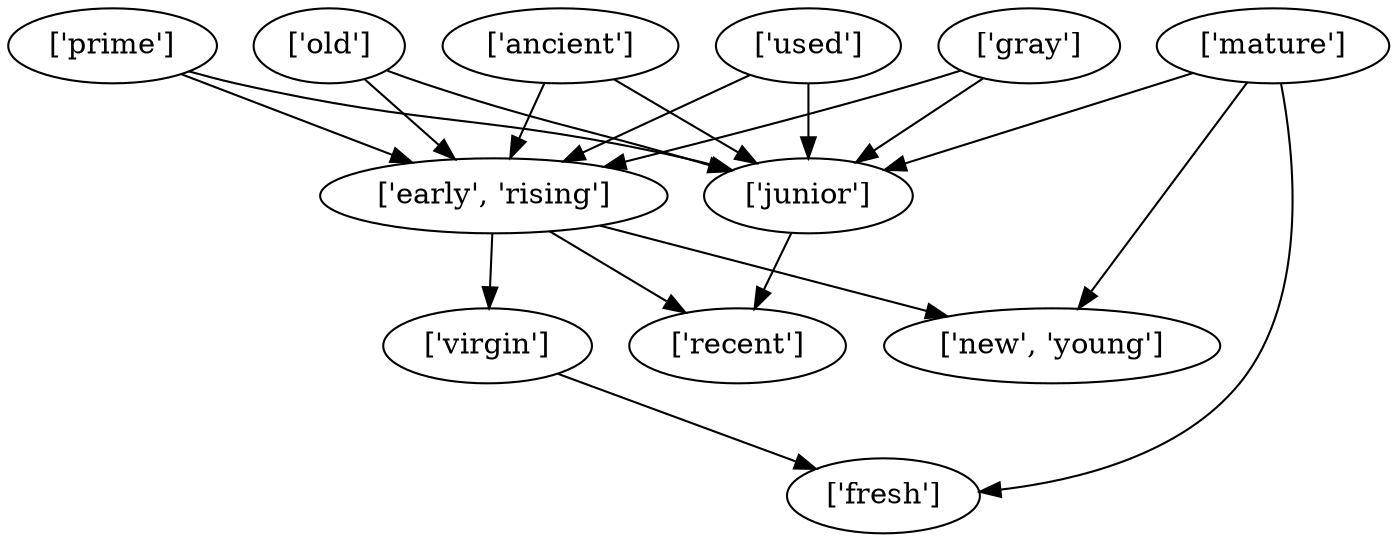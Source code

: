 strict digraph  {
	"['old']" -> "['junior']";
	"['old']" -> "['early', 'rising']";
	"['junior']" -> "['recent']";
	"['early', 'rising']" -> "['new', 'young']";
	"['early', 'rising']" -> "['recent']";
	"['early', 'rising']" -> "['virgin']";
	"['mature']" -> "['junior']";
	"['mature']" -> "['new', 'young']";
	"['mature']" -> "['fresh']";
	"['ancient']" -> "['junior']";
	"['ancient']" -> "['early', 'rising']";
	"['used']" -> "['junior']";
	"['used']" -> "['early', 'rising']";
	"['gray']" -> "['junior']";
	"['gray']" -> "['early', 'rising']";
	"['virgin']" -> "['fresh']";
	"['prime']" -> "['junior']";
	"['prime']" -> "['early', 'rising']";
}
